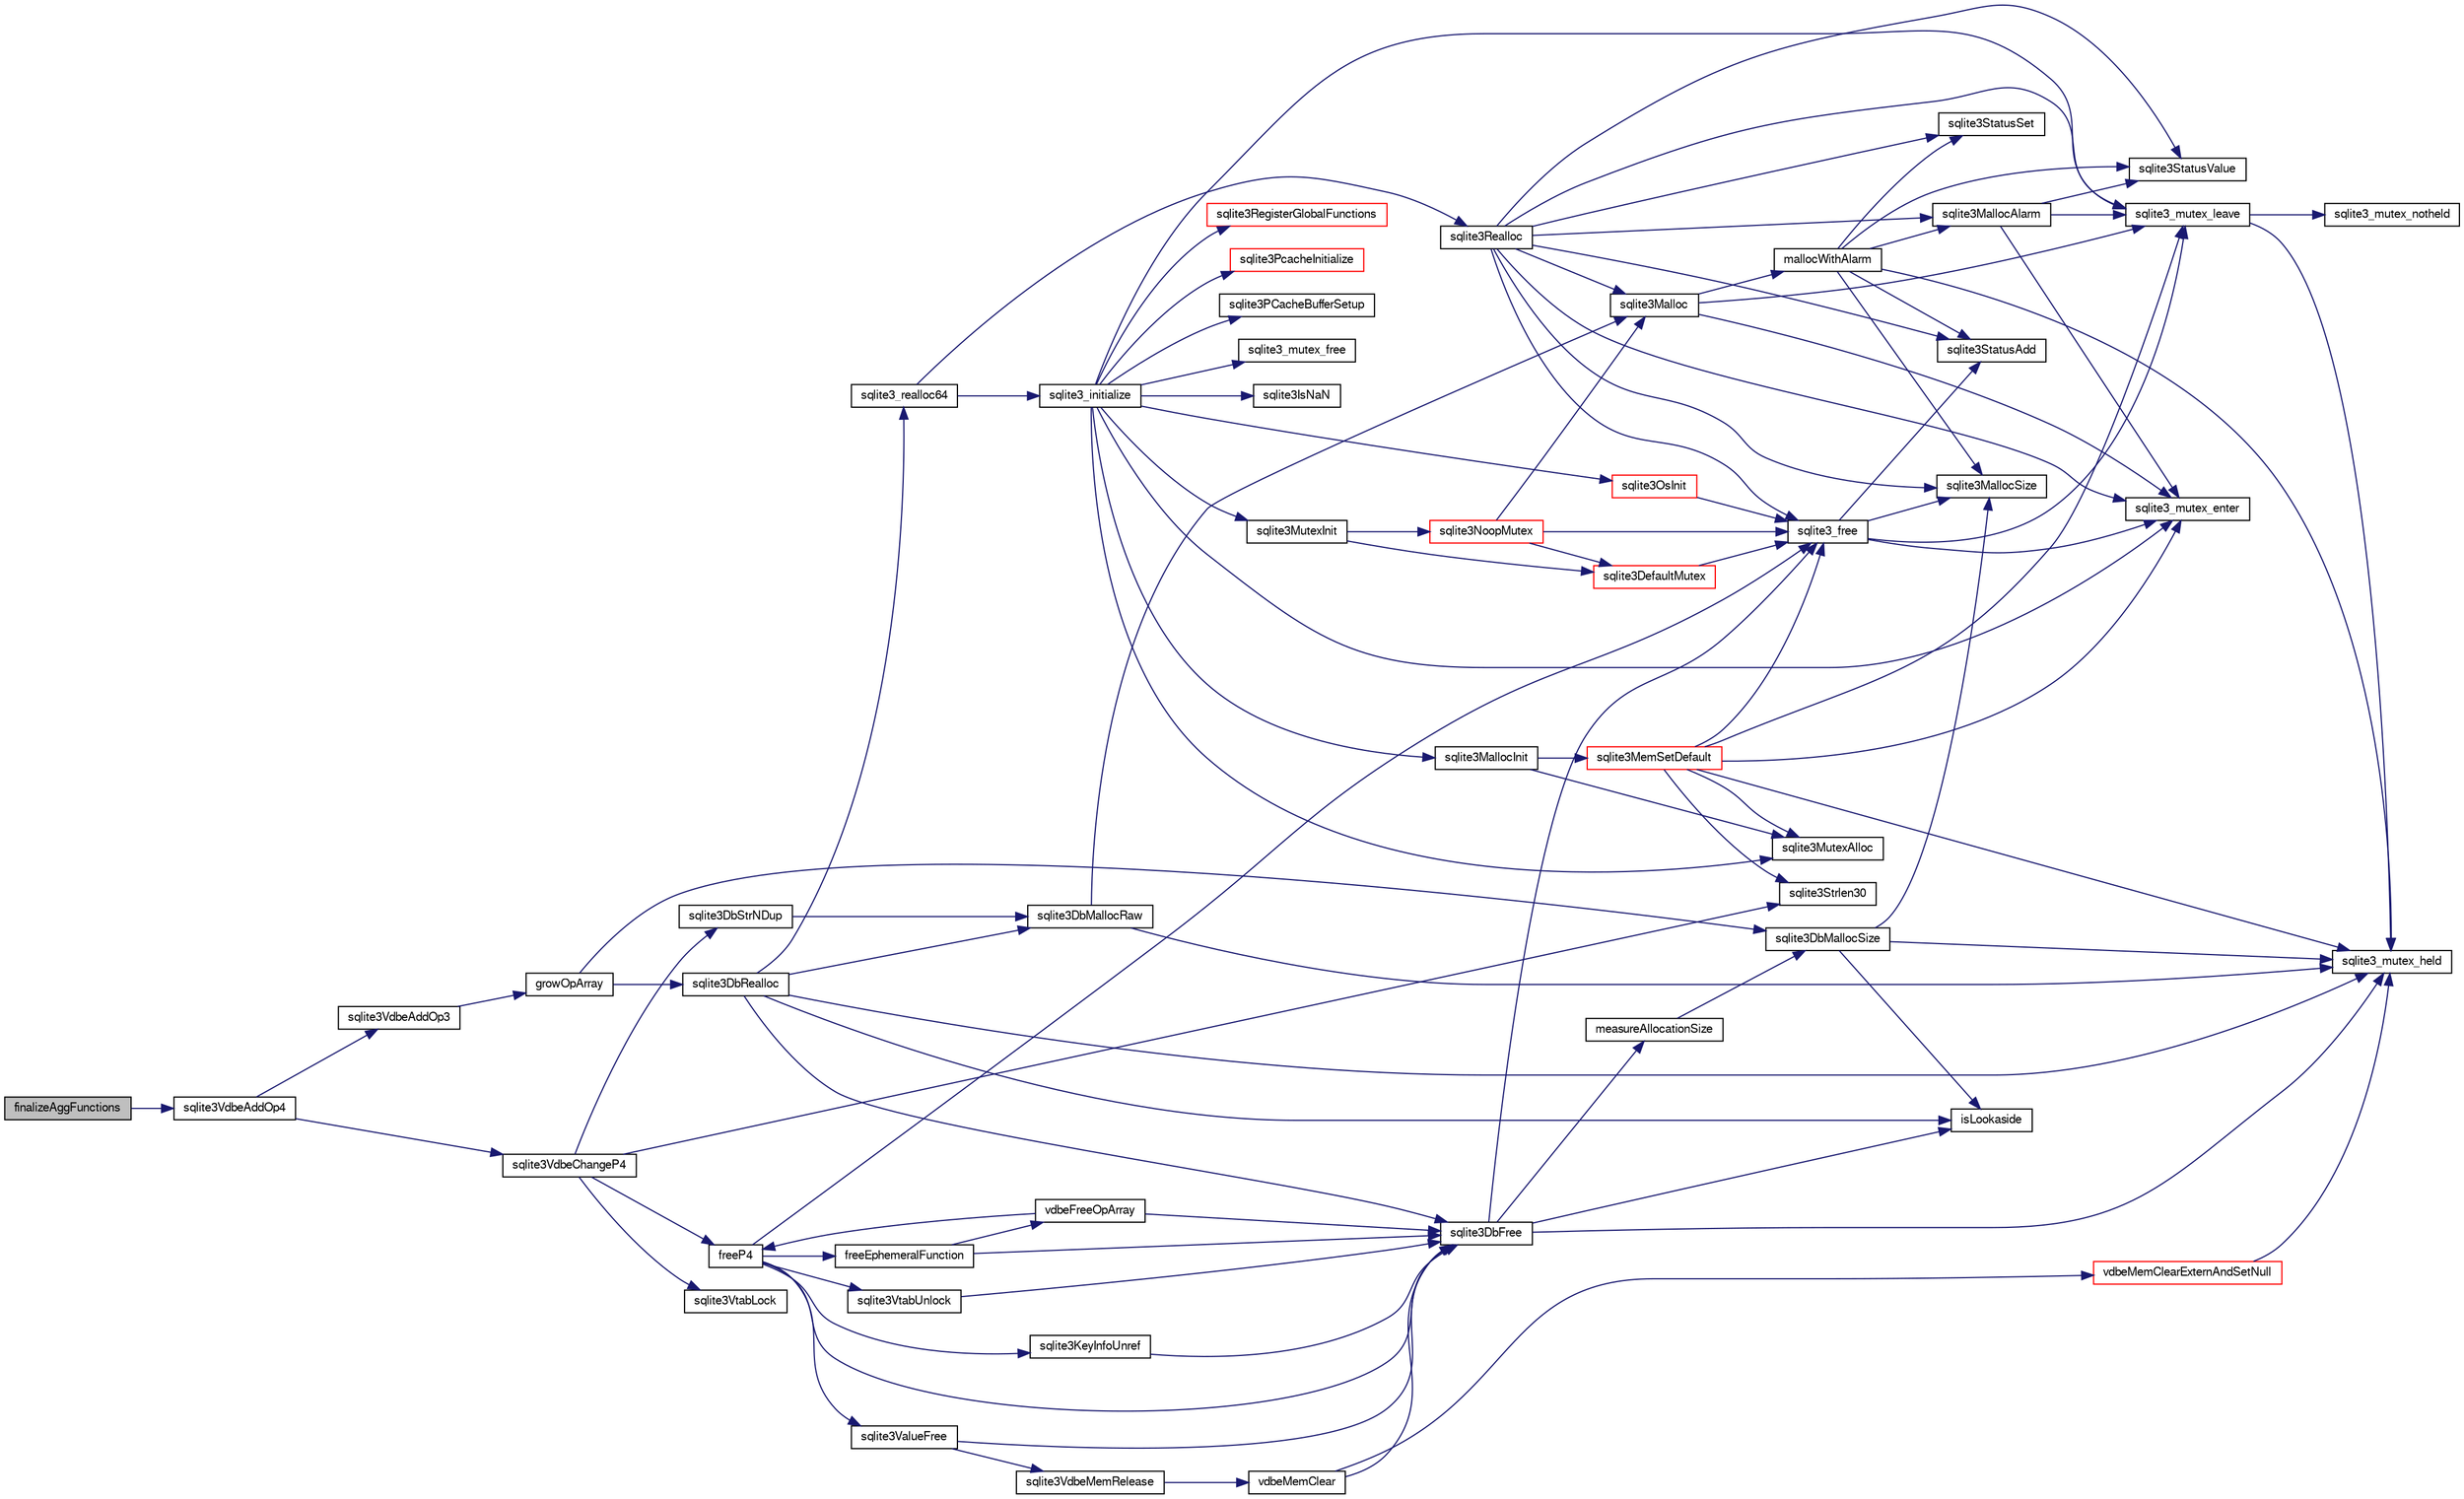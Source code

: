 digraph "finalizeAggFunctions"
{
  edge [fontname="FreeSans",fontsize="10",labelfontname="FreeSans",labelfontsize="10"];
  node [fontname="FreeSans",fontsize="10",shape=record];
  rankdir="LR";
  Node108645 [label="finalizeAggFunctions",height=0.2,width=0.4,color="black", fillcolor="grey75", style="filled", fontcolor="black"];
  Node108645 -> Node108646 [color="midnightblue",fontsize="10",style="solid",fontname="FreeSans"];
  Node108646 [label="sqlite3VdbeAddOp4",height=0.2,width=0.4,color="black", fillcolor="white", style="filled",URL="$sqlite3_8c.html#a739d7a47b1c11779283b7797ea7e1d4d"];
  Node108646 -> Node108647 [color="midnightblue",fontsize="10",style="solid",fontname="FreeSans"];
  Node108647 [label="sqlite3VdbeAddOp3",height=0.2,width=0.4,color="black", fillcolor="white", style="filled",URL="$sqlite3_8c.html#a29b4560b019211a73e1478cec7468345"];
  Node108647 -> Node108648 [color="midnightblue",fontsize="10",style="solid",fontname="FreeSans"];
  Node108648 [label="growOpArray",height=0.2,width=0.4,color="black", fillcolor="white", style="filled",URL="$sqlite3_8c.html#adb00b9ead01ffe0d757d5a6d0853ada5"];
  Node108648 -> Node108649 [color="midnightblue",fontsize="10",style="solid",fontname="FreeSans"];
  Node108649 [label="sqlite3DbRealloc",height=0.2,width=0.4,color="black", fillcolor="white", style="filled",URL="$sqlite3_8c.html#ae028f4902a9d29bcaf310ff289ee87dc"];
  Node108649 -> Node108650 [color="midnightblue",fontsize="10",style="solid",fontname="FreeSans"];
  Node108650 [label="sqlite3_mutex_held",height=0.2,width=0.4,color="black", fillcolor="white", style="filled",URL="$sqlite3_8c.html#acf77da68932b6bc163c5e68547ecc3e7"];
  Node108649 -> Node108651 [color="midnightblue",fontsize="10",style="solid",fontname="FreeSans"];
  Node108651 [label="sqlite3DbMallocRaw",height=0.2,width=0.4,color="black", fillcolor="white", style="filled",URL="$sqlite3_8c.html#abbe8be0cf7175e11ddc3e2218fad924e"];
  Node108651 -> Node108650 [color="midnightblue",fontsize="10",style="solid",fontname="FreeSans"];
  Node108651 -> Node108652 [color="midnightblue",fontsize="10",style="solid",fontname="FreeSans"];
  Node108652 [label="sqlite3Malloc",height=0.2,width=0.4,color="black", fillcolor="white", style="filled",URL="$sqlite3_8c.html#a361a2eaa846b1885f123abe46f5d8b2b"];
  Node108652 -> Node108653 [color="midnightblue",fontsize="10",style="solid",fontname="FreeSans"];
  Node108653 [label="sqlite3_mutex_enter",height=0.2,width=0.4,color="black", fillcolor="white", style="filled",URL="$sqlite3_8c.html#a1c12cde690bd89f104de5cbad12a6bf5"];
  Node108652 -> Node108654 [color="midnightblue",fontsize="10",style="solid",fontname="FreeSans"];
  Node108654 [label="mallocWithAlarm",height=0.2,width=0.4,color="black", fillcolor="white", style="filled",URL="$sqlite3_8c.html#ab070d5cf8e48ec8a6a43cf025d48598b"];
  Node108654 -> Node108650 [color="midnightblue",fontsize="10",style="solid",fontname="FreeSans"];
  Node108654 -> Node108655 [color="midnightblue",fontsize="10",style="solid",fontname="FreeSans"];
  Node108655 [label="sqlite3StatusSet",height=0.2,width=0.4,color="black", fillcolor="white", style="filled",URL="$sqlite3_8c.html#afec7586c01fcb5ea17dc9d7725a589d9"];
  Node108654 -> Node108656 [color="midnightblue",fontsize="10",style="solid",fontname="FreeSans"];
  Node108656 [label="sqlite3StatusValue",height=0.2,width=0.4,color="black", fillcolor="white", style="filled",URL="$sqlite3_8c.html#a30b8ac296c6e200c1fa57708d52c6ef6"];
  Node108654 -> Node108657 [color="midnightblue",fontsize="10",style="solid",fontname="FreeSans"];
  Node108657 [label="sqlite3MallocAlarm",height=0.2,width=0.4,color="black", fillcolor="white", style="filled",URL="$sqlite3_8c.html#ada66988e8471d1198f3219c062377508"];
  Node108657 -> Node108656 [color="midnightblue",fontsize="10",style="solid",fontname="FreeSans"];
  Node108657 -> Node108658 [color="midnightblue",fontsize="10",style="solid",fontname="FreeSans"];
  Node108658 [label="sqlite3_mutex_leave",height=0.2,width=0.4,color="black", fillcolor="white", style="filled",URL="$sqlite3_8c.html#a5838d235601dbd3c1fa993555c6bcc93"];
  Node108658 -> Node108650 [color="midnightblue",fontsize="10",style="solid",fontname="FreeSans"];
  Node108658 -> Node108659 [color="midnightblue",fontsize="10",style="solid",fontname="FreeSans"];
  Node108659 [label="sqlite3_mutex_notheld",height=0.2,width=0.4,color="black", fillcolor="white", style="filled",URL="$sqlite3_8c.html#a83967c837c1c000d3b5adcfaa688f5dc"];
  Node108657 -> Node108653 [color="midnightblue",fontsize="10",style="solid",fontname="FreeSans"];
  Node108654 -> Node108660 [color="midnightblue",fontsize="10",style="solid",fontname="FreeSans"];
  Node108660 [label="sqlite3MallocSize",height=0.2,width=0.4,color="black", fillcolor="white", style="filled",URL="$sqlite3_8c.html#acf5d2a5f35270bafb050bd2def576955"];
  Node108654 -> Node108661 [color="midnightblue",fontsize="10",style="solid",fontname="FreeSans"];
  Node108661 [label="sqlite3StatusAdd",height=0.2,width=0.4,color="black", fillcolor="white", style="filled",URL="$sqlite3_8c.html#afa029f93586aeab4cc85360905dae9cd"];
  Node108652 -> Node108658 [color="midnightblue",fontsize="10",style="solid",fontname="FreeSans"];
  Node108649 -> Node108662 [color="midnightblue",fontsize="10",style="solid",fontname="FreeSans"];
  Node108662 [label="isLookaside",height=0.2,width=0.4,color="black", fillcolor="white", style="filled",URL="$sqlite3_8c.html#a770fa05ff9717b75e16f4d968a77b897"];
  Node108649 -> Node108663 [color="midnightblue",fontsize="10",style="solid",fontname="FreeSans"];
  Node108663 [label="sqlite3DbFree",height=0.2,width=0.4,color="black", fillcolor="white", style="filled",URL="$sqlite3_8c.html#ac70ab821a6607b4a1b909582dc37a069"];
  Node108663 -> Node108650 [color="midnightblue",fontsize="10",style="solid",fontname="FreeSans"];
  Node108663 -> Node108664 [color="midnightblue",fontsize="10",style="solid",fontname="FreeSans"];
  Node108664 [label="measureAllocationSize",height=0.2,width=0.4,color="black", fillcolor="white", style="filled",URL="$sqlite3_8c.html#a45731e644a22fdb756e2b6337224217a"];
  Node108664 -> Node108665 [color="midnightblue",fontsize="10",style="solid",fontname="FreeSans"];
  Node108665 [label="sqlite3DbMallocSize",height=0.2,width=0.4,color="black", fillcolor="white", style="filled",URL="$sqlite3_8c.html#aa397e5a8a03495203a0767abf0a71f86"];
  Node108665 -> Node108660 [color="midnightblue",fontsize="10",style="solid",fontname="FreeSans"];
  Node108665 -> Node108650 [color="midnightblue",fontsize="10",style="solid",fontname="FreeSans"];
  Node108665 -> Node108662 [color="midnightblue",fontsize="10",style="solid",fontname="FreeSans"];
  Node108663 -> Node108662 [color="midnightblue",fontsize="10",style="solid",fontname="FreeSans"];
  Node108663 -> Node108666 [color="midnightblue",fontsize="10",style="solid",fontname="FreeSans"];
  Node108666 [label="sqlite3_free",height=0.2,width=0.4,color="black", fillcolor="white", style="filled",URL="$sqlite3_8c.html#a6552349e36a8a691af5487999ab09519"];
  Node108666 -> Node108653 [color="midnightblue",fontsize="10",style="solid",fontname="FreeSans"];
  Node108666 -> Node108661 [color="midnightblue",fontsize="10",style="solid",fontname="FreeSans"];
  Node108666 -> Node108660 [color="midnightblue",fontsize="10",style="solid",fontname="FreeSans"];
  Node108666 -> Node108658 [color="midnightblue",fontsize="10",style="solid",fontname="FreeSans"];
  Node108649 -> Node108667 [color="midnightblue",fontsize="10",style="solid",fontname="FreeSans"];
  Node108667 [label="sqlite3_realloc64",height=0.2,width=0.4,color="black", fillcolor="white", style="filled",URL="$sqlite3_8c.html#a3765a714077ee547e811034236dc9ecd"];
  Node108667 -> Node108668 [color="midnightblue",fontsize="10",style="solid",fontname="FreeSans"];
  Node108668 [label="sqlite3_initialize",height=0.2,width=0.4,color="black", fillcolor="white", style="filled",URL="$sqlite3_8c.html#ab0c0ee2d5d4cf8b28e9572296a8861df"];
  Node108668 -> Node108669 [color="midnightblue",fontsize="10",style="solid",fontname="FreeSans"];
  Node108669 [label="sqlite3MutexInit",height=0.2,width=0.4,color="black", fillcolor="white", style="filled",URL="$sqlite3_8c.html#a7906afcdd1cdb3d0007eb932398a1158"];
  Node108669 -> Node108670 [color="midnightblue",fontsize="10",style="solid",fontname="FreeSans"];
  Node108670 [label="sqlite3DefaultMutex",height=0.2,width=0.4,color="red", fillcolor="white", style="filled",URL="$sqlite3_8c.html#ac895a71e325f9b2f9b862f737c17aca8"];
  Node108670 -> Node108666 [color="midnightblue",fontsize="10",style="solid",fontname="FreeSans"];
  Node108669 -> Node108679 [color="midnightblue",fontsize="10",style="solid",fontname="FreeSans"];
  Node108679 [label="sqlite3NoopMutex",height=0.2,width=0.4,color="red", fillcolor="white", style="filled",URL="$sqlite3_8c.html#a09742cde9ef371d94f8201d2cdb543e4"];
  Node108679 -> Node108652 [color="midnightblue",fontsize="10",style="solid",fontname="FreeSans"];
  Node108679 -> Node108666 [color="midnightblue",fontsize="10",style="solid",fontname="FreeSans"];
  Node108679 -> Node108670 [color="midnightblue",fontsize="10",style="solid",fontname="FreeSans"];
  Node108668 -> Node108687 [color="midnightblue",fontsize="10",style="solid",fontname="FreeSans"];
  Node108687 [label="sqlite3MutexAlloc",height=0.2,width=0.4,color="black", fillcolor="white", style="filled",URL="$sqlite3_8c.html#a0e3f432ee581f6876b590e7ad7e84e19"];
  Node108668 -> Node108653 [color="midnightblue",fontsize="10",style="solid",fontname="FreeSans"];
  Node108668 -> Node108688 [color="midnightblue",fontsize="10",style="solid",fontname="FreeSans"];
  Node108688 [label="sqlite3MallocInit",height=0.2,width=0.4,color="black", fillcolor="white", style="filled",URL="$sqlite3_8c.html#a9e06f9e7cad0d83ce80ab493c9533552"];
  Node108688 -> Node108689 [color="midnightblue",fontsize="10",style="solid",fontname="FreeSans"];
  Node108689 [label="sqlite3MemSetDefault",height=0.2,width=0.4,color="red", fillcolor="white", style="filled",URL="$sqlite3_8c.html#a162fbfd727e92c5f8f72625b5ff62549"];
  Node108689 -> Node108687 [color="midnightblue",fontsize="10",style="solid",fontname="FreeSans"];
  Node108689 -> Node108653 [color="midnightblue",fontsize="10",style="solid",fontname="FreeSans"];
  Node108689 -> Node108658 [color="midnightblue",fontsize="10",style="solid",fontname="FreeSans"];
  Node108689 -> Node108713 [color="midnightblue",fontsize="10",style="solid",fontname="FreeSans"];
  Node108713 [label="sqlite3Strlen30",height=0.2,width=0.4,color="black", fillcolor="white", style="filled",URL="$sqlite3_8c.html#a3dcd80ba41f1a308193dee74857b62a7"];
  Node108689 -> Node108650 [color="midnightblue",fontsize="10",style="solid",fontname="FreeSans"];
  Node108689 -> Node108666 [color="midnightblue",fontsize="10",style="solid",fontname="FreeSans"];
  Node108688 -> Node108687 [color="midnightblue",fontsize="10",style="solid",fontname="FreeSans"];
  Node108668 -> Node108658 [color="midnightblue",fontsize="10",style="solid",fontname="FreeSans"];
  Node108668 -> Node108776 [color="midnightblue",fontsize="10",style="solid",fontname="FreeSans"];
  Node108776 [label="sqlite3RegisterGlobalFunctions",height=0.2,width=0.4,color="red", fillcolor="white", style="filled",URL="$sqlite3_8c.html#a9f75bd111010f29e1b8d74344473c4ec"];
  Node108668 -> Node108924 [color="midnightblue",fontsize="10",style="solid",fontname="FreeSans"];
  Node108924 [label="sqlite3PcacheInitialize",height=0.2,width=0.4,color="red", fillcolor="white", style="filled",URL="$sqlite3_8c.html#a2902c61ddc88bea002c4d69fe4052b1f"];
  Node108668 -> Node108925 [color="midnightblue",fontsize="10",style="solid",fontname="FreeSans"];
  Node108925 [label="sqlite3OsInit",height=0.2,width=0.4,color="red", fillcolor="white", style="filled",URL="$sqlite3_8c.html#afeaa886fe1ca086a30fd278b1d069762"];
  Node108925 -> Node108666 [color="midnightblue",fontsize="10",style="solid",fontname="FreeSans"];
  Node108668 -> Node108929 [color="midnightblue",fontsize="10",style="solid",fontname="FreeSans"];
  Node108929 [label="sqlite3PCacheBufferSetup",height=0.2,width=0.4,color="black", fillcolor="white", style="filled",URL="$sqlite3_8c.html#ad18a1eebefdfbc4254f473f7b0101937"];
  Node108668 -> Node108930 [color="midnightblue",fontsize="10",style="solid",fontname="FreeSans"];
  Node108930 [label="sqlite3_mutex_free",height=0.2,width=0.4,color="black", fillcolor="white", style="filled",URL="$sqlite3_8c.html#a2db2e72e08f6873afa9c61b0ec726fec"];
  Node108668 -> Node108712 [color="midnightblue",fontsize="10",style="solid",fontname="FreeSans"];
  Node108712 [label="sqlite3IsNaN",height=0.2,width=0.4,color="black", fillcolor="white", style="filled",URL="$sqlite3_8c.html#aed4d78203877c3486765ccbc7feebb50"];
  Node108667 -> Node108701 [color="midnightblue",fontsize="10",style="solid",fontname="FreeSans"];
  Node108701 [label="sqlite3Realloc",height=0.2,width=0.4,color="black", fillcolor="white", style="filled",URL="$sqlite3_8c.html#ad53aefdfc088f622e23ffe838201fe22"];
  Node108701 -> Node108652 [color="midnightblue",fontsize="10",style="solid",fontname="FreeSans"];
  Node108701 -> Node108666 [color="midnightblue",fontsize="10",style="solid",fontname="FreeSans"];
  Node108701 -> Node108660 [color="midnightblue",fontsize="10",style="solid",fontname="FreeSans"];
  Node108701 -> Node108653 [color="midnightblue",fontsize="10",style="solid",fontname="FreeSans"];
  Node108701 -> Node108655 [color="midnightblue",fontsize="10",style="solid",fontname="FreeSans"];
  Node108701 -> Node108656 [color="midnightblue",fontsize="10",style="solid",fontname="FreeSans"];
  Node108701 -> Node108657 [color="midnightblue",fontsize="10",style="solid",fontname="FreeSans"];
  Node108701 -> Node108661 [color="midnightblue",fontsize="10",style="solid",fontname="FreeSans"];
  Node108701 -> Node108658 [color="midnightblue",fontsize="10",style="solid",fontname="FreeSans"];
  Node108648 -> Node108665 [color="midnightblue",fontsize="10",style="solid",fontname="FreeSans"];
  Node108646 -> Node108931 [color="midnightblue",fontsize="10",style="solid",fontname="FreeSans"];
  Node108931 [label="sqlite3VdbeChangeP4",height=0.2,width=0.4,color="black", fillcolor="white", style="filled",URL="$sqlite3_8c.html#add0d891a062d044a0c7e6fc072702830"];
  Node108931 -> Node108932 [color="midnightblue",fontsize="10",style="solid",fontname="FreeSans"];
  Node108932 [label="freeP4",height=0.2,width=0.4,color="black", fillcolor="white", style="filled",URL="$sqlite3_8c.html#aa1ec8debef2a9be5fe36a3082fd3e0f9"];
  Node108932 -> Node108663 [color="midnightblue",fontsize="10",style="solid",fontname="FreeSans"];
  Node108932 -> Node108933 [color="midnightblue",fontsize="10",style="solid",fontname="FreeSans"];
  Node108933 [label="sqlite3KeyInfoUnref",height=0.2,width=0.4,color="black", fillcolor="white", style="filled",URL="$sqlite3_8c.html#ac94cc1874ab0865db1dbbefd3886ba4a"];
  Node108933 -> Node108663 [color="midnightblue",fontsize="10",style="solid",fontname="FreeSans"];
  Node108932 -> Node108666 [color="midnightblue",fontsize="10",style="solid",fontname="FreeSans"];
  Node108932 -> Node108934 [color="midnightblue",fontsize="10",style="solid",fontname="FreeSans"];
  Node108934 [label="freeEphemeralFunction",height=0.2,width=0.4,color="black", fillcolor="white", style="filled",URL="$sqlite3_8c.html#ace0a45aad803937290f5495906773bc4"];
  Node108934 -> Node108663 [color="midnightblue",fontsize="10",style="solid",fontname="FreeSans"];
  Node108934 -> Node108935 [color="midnightblue",fontsize="10",style="solid",fontname="FreeSans"];
  Node108935 [label="vdbeFreeOpArray",height=0.2,width=0.4,color="black", fillcolor="white", style="filled",URL="$sqlite3_8c.html#affa26b190a34b8772c3f4a4d06866c50"];
  Node108935 -> Node108932 [color="midnightblue",fontsize="10",style="solid",fontname="FreeSans"];
  Node108935 -> Node108663 [color="midnightblue",fontsize="10",style="solid",fontname="FreeSans"];
  Node108932 -> Node108936 [color="midnightblue",fontsize="10",style="solid",fontname="FreeSans"];
  Node108936 [label="sqlite3ValueFree",height=0.2,width=0.4,color="black", fillcolor="white", style="filled",URL="$sqlite3_8c.html#afeed84c3f344a833d15c7209265dc520"];
  Node108936 -> Node108729 [color="midnightblue",fontsize="10",style="solid",fontname="FreeSans"];
  Node108729 [label="sqlite3VdbeMemRelease",height=0.2,width=0.4,color="black", fillcolor="white", style="filled",URL="$sqlite3_8c.html#a90606361dbeba88159fd6ff03fcc10cc"];
  Node108729 -> Node108730 [color="midnightblue",fontsize="10",style="solid",fontname="FreeSans"];
  Node108730 [label="vdbeMemClear",height=0.2,width=0.4,color="black", fillcolor="white", style="filled",URL="$sqlite3_8c.html#a489eef6e55ad0dadf67578726b935d12"];
  Node108730 -> Node108723 [color="midnightblue",fontsize="10",style="solid",fontname="FreeSans"];
  Node108723 [label="vdbeMemClearExternAndSetNull",height=0.2,width=0.4,color="red", fillcolor="white", style="filled",URL="$sqlite3_8c.html#a29c41a360fb0e86b817777daf061230c"];
  Node108723 -> Node108650 [color="midnightblue",fontsize="10",style="solid",fontname="FreeSans"];
  Node108730 -> Node108663 [color="midnightblue",fontsize="10",style="solid",fontname="FreeSans"];
  Node108936 -> Node108663 [color="midnightblue",fontsize="10",style="solid",fontname="FreeSans"];
  Node108932 -> Node108937 [color="midnightblue",fontsize="10",style="solid",fontname="FreeSans"];
  Node108937 [label="sqlite3VtabUnlock",height=0.2,width=0.4,color="black", fillcolor="white", style="filled",URL="$sqlite3_8c.html#a8b3341682c7724d767ebc8288b9063b4"];
  Node108937 -> Node108663 [color="midnightblue",fontsize="10",style="solid",fontname="FreeSans"];
  Node108931 -> Node108938 [color="midnightblue",fontsize="10",style="solid",fontname="FreeSans"];
  Node108938 [label="sqlite3VtabLock",height=0.2,width=0.4,color="black", fillcolor="white", style="filled",URL="$sqlite3_8c.html#aa2b6bcc2ba2b313da4b72e6b0d83dea6"];
  Node108931 -> Node108713 [color="midnightblue",fontsize="10",style="solid",fontname="FreeSans"];
  Node108931 -> Node108922 [color="midnightblue",fontsize="10",style="solid",fontname="FreeSans"];
  Node108922 [label="sqlite3DbStrNDup",height=0.2,width=0.4,color="black", fillcolor="white", style="filled",URL="$sqlite3_8c.html#a48e8c757f70cba60fe83ce00ad8de713"];
  Node108922 -> Node108651 [color="midnightblue",fontsize="10",style="solid",fontname="FreeSans"];
}
